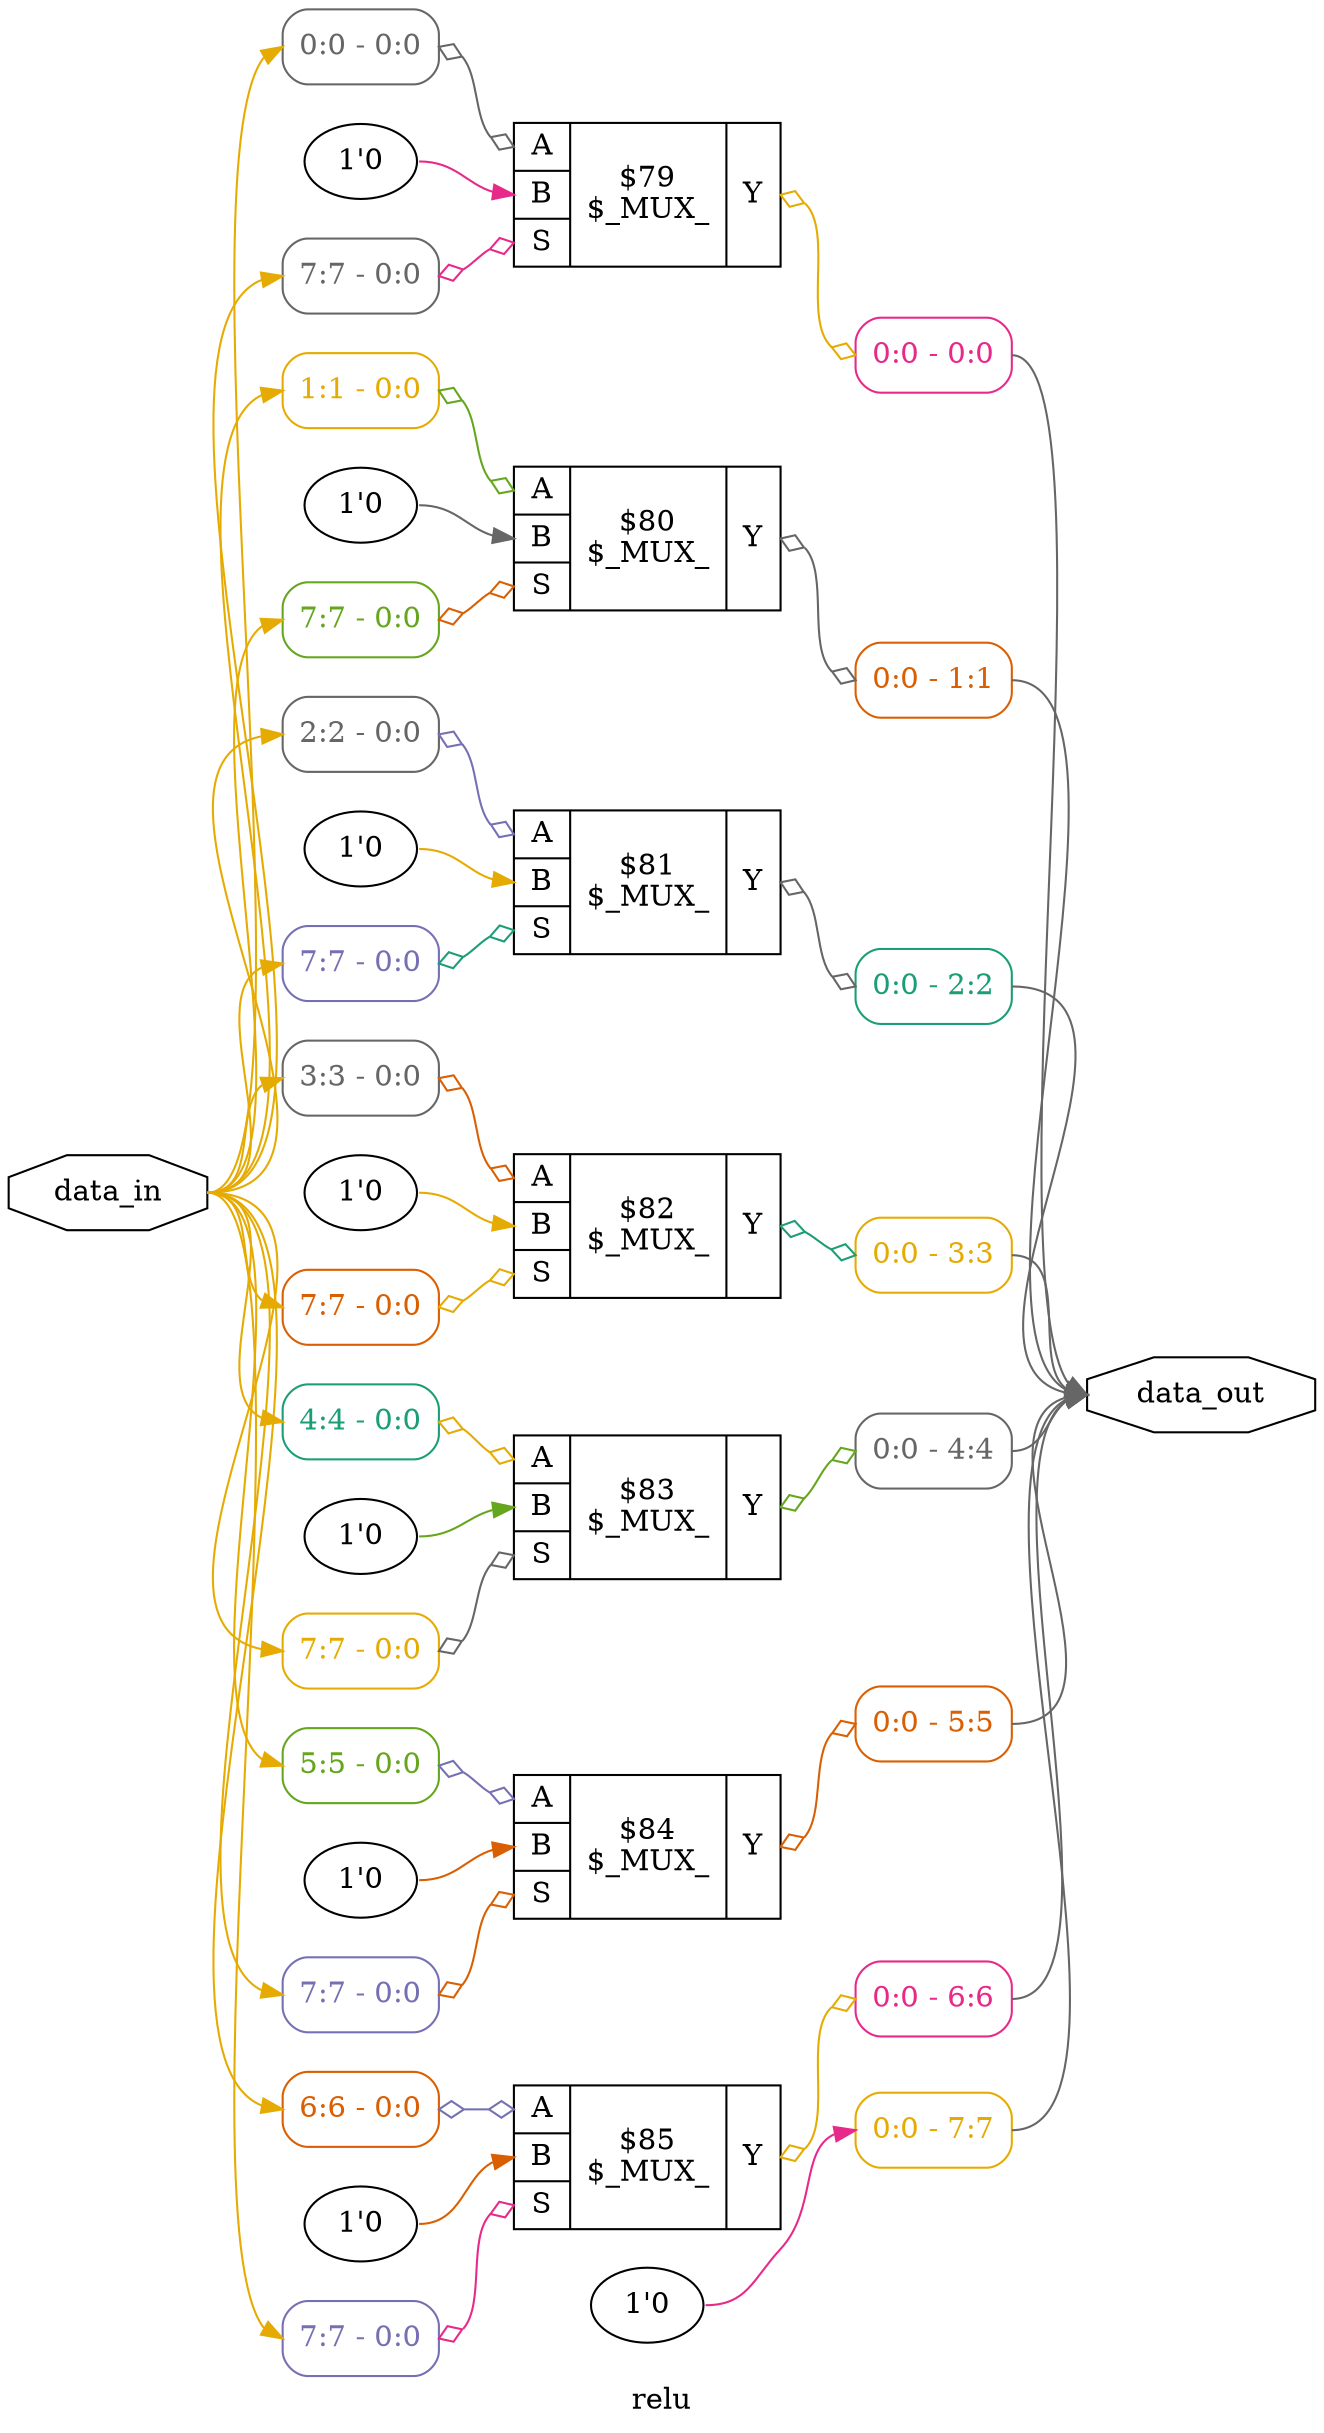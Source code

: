 digraph "relu" {
label="relu";
rankdir="LR";
remincross=true;
n1 [ shape=octagon, label="data_in", color="black", fontcolor="black"];
n2 [ shape=octagon, label="data_out", color="black", fontcolor="black"];
v1 [ label="1'0" ];
c7 [ shape=record, label="{{<p3> A|<p4> B|<p5> S}|$79\n$_MUX_|{<p6> Y}}",  ];
x0 [ shape=record, style=rounded, label="<s0> 0:0 - 0:0 ", colorscheme="dark28", color="8", fontcolor="8" ];
x0:e -> c7:p3:w [arrowhead=odiamond, arrowtail=odiamond, dir=both, colorscheme="dark28", color="8", fontcolor="8", label=""];
x2 [ shape=record, style=rounded, label="<s0> 7:7 - 0:0 ", colorscheme="dark28", color="8", fontcolor="8" ];
x2:e -> c7:p5:w [arrowhead=odiamond, arrowtail=odiamond, dir=both, colorscheme="dark28", color="4", fontcolor="4", label=""];
x3 [ shape=record, style=rounded, label="<s0> 0:0 - 0:0 ", colorscheme="dark28", color="4", fontcolor="4" ];
c7:p6:e -> x3:w [arrowhead=odiamond, arrowtail=odiamond, dir=both, colorscheme="dark28", color="6", fontcolor="6", label=""];
v5 [ label="1'0" ];
c8 [ shape=record, label="{{<p3> A|<p4> B|<p5> S}|$80\n$_MUX_|{<p6> Y}}",  ];
x4 [ shape=record, style=rounded, label="<s0> 1:1 - 0:0 ", colorscheme="dark28", color="6", fontcolor="6" ];
x4:e -> c8:p3:w [arrowhead=odiamond, arrowtail=odiamond, dir=both, colorscheme="dark28", color="5", fontcolor="5", label=""];
x6 [ shape=record, style=rounded, label="<s0> 7:7 - 0:0 ", colorscheme="dark28", color="5", fontcolor="5" ];
x6:e -> c8:p5:w [arrowhead=odiamond, arrowtail=odiamond, dir=both, colorscheme="dark28", color="2", fontcolor="2", label=""];
x7 [ shape=record, style=rounded, label="<s0> 0:0 - 1:1 ", colorscheme="dark28", color="2", fontcolor="2" ];
c8:p6:e -> x7:w [arrowhead=odiamond, arrowtail=odiamond, dir=both, colorscheme="dark28", color="8", fontcolor="8", label=""];
v9 [ label="1'0" ];
c9 [ shape=record, label="{{<p3> A|<p4> B|<p5> S}|$81\n$_MUX_|{<p6> Y}}",  ];
x8 [ shape=record, style=rounded, label="<s0> 2:2 - 0:0 ", colorscheme="dark28", color="8", fontcolor="8" ];
x8:e -> c9:p3:w [arrowhead=odiamond, arrowtail=odiamond, dir=both, colorscheme="dark28", color="3", fontcolor="3", label=""];
x10 [ shape=record, style=rounded, label="<s0> 7:7 - 0:0 ", colorscheme="dark28", color="3", fontcolor="3" ];
x10:e -> c9:p5:w [arrowhead=odiamond, arrowtail=odiamond, dir=both, colorscheme="dark28", color="1", fontcolor="1", label=""];
x11 [ shape=record, style=rounded, label="<s0> 0:0 - 2:2 ", colorscheme="dark28", color="1", fontcolor="1" ];
c9:p6:e -> x11:w [arrowhead=odiamond, arrowtail=odiamond, dir=both, colorscheme="dark28", color="8", fontcolor="8", label=""];
v13 [ label="1'0" ];
c10 [ shape=record, label="{{<p3> A|<p4> B|<p5> S}|$82\n$_MUX_|{<p6> Y}}",  ];
x12 [ shape=record, style=rounded, label="<s0> 3:3 - 0:0 ", colorscheme="dark28", color="8", fontcolor="8" ];
x12:e -> c10:p3:w [arrowhead=odiamond, arrowtail=odiamond, dir=both, colorscheme="dark28", color="2", fontcolor="2", label=""];
x14 [ shape=record, style=rounded, label="<s0> 7:7 - 0:0 ", colorscheme="dark28", color="2", fontcolor="2" ];
x14:e -> c10:p5:w [arrowhead=odiamond, arrowtail=odiamond, dir=both, colorscheme="dark28", color="6", fontcolor="6", label=""];
x15 [ shape=record, style=rounded, label="<s0> 0:0 - 3:3 ", colorscheme="dark28", color="6", fontcolor="6" ];
c10:p6:e -> x15:w [arrowhead=odiamond, arrowtail=odiamond, dir=both, colorscheme="dark28", color="1", fontcolor="1", label=""];
v17 [ label="1'0" ];
c11 [ shape=record, label="{{<p3> A|<p4> B|<p5> S}|$83\n$_MUX_|{<p6> Y}}",  ];
x16 [ shape=record, style=rounded, label="<s0> 4:4 - 0:0 ", colorscheme="dark28", color="1", fontcolor="1" ];
x16:e -> c11:p3:w [arrowhead=odiamond, arrowtail=odiamond, dir=both, colorscheme="dark28", color="6", fontcolor="6", label=""];
x18 [ shape=record, style=rounded, label="<s0> 7:7 - 0:0 ", colorscheme="dark28", color="6", fontcolor="6" ];
x18:e -> c11:p5:w [arrowhead=odiamond, arrowtail=odiamond, dir=both, colorscheme="dark28", color="8", fontcolor="8", label=""];
x19 [ shape=record, style=rounded, label="<s0> 0:0 - 4:4 ", colorscheme="dark28", color="8", fontcolor="8" ];
c11:p6:e -> x19:w [arrowhead=odiamond, arrowtail=odiamond, dir=both, colorscheme="dark28", color="5", fontcolor="5", label=""];
v21 [ label="1'0" ];
c12 [ shape=record, label="{{<p3> A|<p4> B|<p5> S}|$84\n$_MUX_|{<p6> Y}}",  ];
x20 [ shape=record, style=rounded, label="<s0> 5:5 - 0:0 ", colorscheme="dark28", color="5", fontcolor="5" ];
x20:e -> c12:p3:w [arrowhead=odiamond, arrowtail=odiamond, dir=both, colorscheme="dark28", color="3", fontcolor="3", label=""];
x22 [ shape=record, style=rounded, label="<s0> 7:7 - 0:0 ", colorscheme="dark28", color="3", fontcolor="3" ];
x22:e -> c12:p5:w [arrowhead=odiamond, arrowtail=odiamond, dir=both, colorscheme="dark28", color="2", fontcolor="2", label=""];
x23 [ shape=record, style=rounded, label="<s0> 0:0 - 5:5 ", colorscheme="dark28", color="2", fontcolor="2" ];
c12:p6:e -> x23:w [arrowhead=odiamond, arrowtail=odiamond, dir=both, colorscheme="dark28", color="2", fontcolor="2", label=""];
v25 [ label="1'0" ];
c13 [ shape=record, label="{{<p3> A|<p4> B|<p5> S}|$85\n$_MUX_|{<p6> Y}}",  ];
x24 [ shape=record, style=rounded, label="<s0> 6:6 - 0:0 ", colorscheme="dark28", color="2", fontcolor="2" ];
x24:e -> c13:p3:w [arrowhead=odiamond, arrowtail=odiamond, dir=both, colorscheme="dark28", color="3", fontcolor="3", label=""];
x26 [ shape=record, style=rounded, label="<s0> 7:7 - 0:0 ", colorscheme="dark28", color="3", fontcolor="3" ];
x26:e -> c13:p5:w [arrowhead=odiamond, arrowtail=odiamond, dir=both, colorscheme="dark28", color="4", fontcolor="4", label=""];
x27 [ shape=record, style=rounded, label="<s0> 0:0 - 6:6 ", colorscheme="dark28", color="4", fontcolor="4" ];
c13:p6:e -> x27:w [arrowhead=odiamond, arrowtail=odiamond, dir=both, colorscheme="dark28", color="6", fontcolor="6", label=""];
v28 [ label="1'0" ];
x29 [ shape=record, style=rounded, label="<s0> 0:0 - 7:7 ", colorscheme="dark28", color="6", fontcolor="6" ];
n1:e -> x0:s0:w [colorscheme="dark28", color="6", fontcolor="6", label=""];
n1:e -> x10:s0:w [colorscheme="dark28", color="6", fontcolor="6", label=""];
n1:e -> x12:s0:w [colorscheme="dark28", color="6", fontcolor="6", label=""];
n1:e -> x14:s0:w [colorscheme="dark28", color="6", fontcolor="6", label=""];
n1:e -> x16:s0:w [colorscheme="dark28", color="6", fontcolor="6", label=""];
n1:e -> x18:s0:w [colorscheme="dark28", color="6", fontcolor="6", label=""];
n1:e -> x20:s0:w [colorscheme="dark28", color="6", fontcolor="6", label=""];
n1:e -> x22:s0:w [colorscheme="dark28", color="6", fontcolor="6", label=""];
n1:e -> x24:s0:w [colorscheme="dark28", color="6", fontcolor="6", label=""];
n1:e -> x26:s0:w [colorscheme="dark28", color="6", fontcolor="6", label=""];
n1:e -> x2:s0:w [colorscheme="dark28", color="6", fontcolor="6", label=""];
n1:e -> x4:s0:w [colorscheme="dark28", color="6", fontcolor="6", label=""];
n1:e -> x6:s0:w [colorscheme="dark28", color="6", fontcolor="6", label=""];
n1:e -> x8:s0:w [colorscheme="dark28", color="6", fontcolor="6", label=""];
x11:s0:e -> n2:w [colorscheme="dark28", color="8", fontcolor="8", label=""];
x15:s0:e -> n2:w [colorscheme="dark28", color="8", fontcolor="8", label=""];
x19:s0:e -> n2:w [colorscheme="dark28", color="8", fontcolor="8", label=""];
x23:s0:e -> n2:w [colorscheme="dark28", color="8", fontcolor="8", label=""];
x27:s0:e -> n2:w [colorscheme="dark28", color="8", fontcolor="8", label=""];
x29:s0:e -> n2:w [colorscheme="dark28", color="8", fontcolor="8", label=""];
x3:s0:e -> n2:w [colorscheme="dark28", color="8", fontcolor="8", label=""];
x7:s0:e -> n2:w [colorscheme="dark28", color="8", fontcolor="8", label=""];
v1:e -> c7:p4:w [colorscheme="dark28", color="4", fontcolor="4", label=""];
v13:e -> c10:p4:w [colorscheme="dark28", color="6", fontcolor="6", label=""];
v17:e -> c11:p4:w [colorscheme="dark28", color="5", fontcolor="5", label=""];
v21:e -> c12:p4:w [colorscheme="dark28", color="2", fontcolor="2", label=""];
v25:e -> c13:p4:w [colorscheme="dark28", color="2", fontcolor="2", label=""];
v28:e -> x29:w [colorscheme="dark28", color="4", fontcolor="4", label=""];
v5:e -> c8:p4:w [colorscheme="dark28", color="8", fontcolor="8", label=""];
v9:e -> c9:p4:w [colorscheme="dark28", color="6", fontcolor="6", label=""];
}
